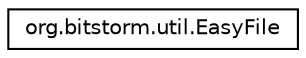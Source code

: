 digraph "Graphical Class Hierarchy"
{
  edge [fontname="Helvetica",fontsize="10",labelfontname="Helvetica",labelfontsize="10"];
  node [fontname="Helvetica",fontsize="10",shape=record];
  rankdir="LR";
  Node1 [label="org.bitstorm.util.EasyFile",height=0.2,width=0.4,color="black", fillcolor="white", style="filled",URL="$classorg_1_1bitstorm_1_1util_1_1EasyFile.html"];
}
